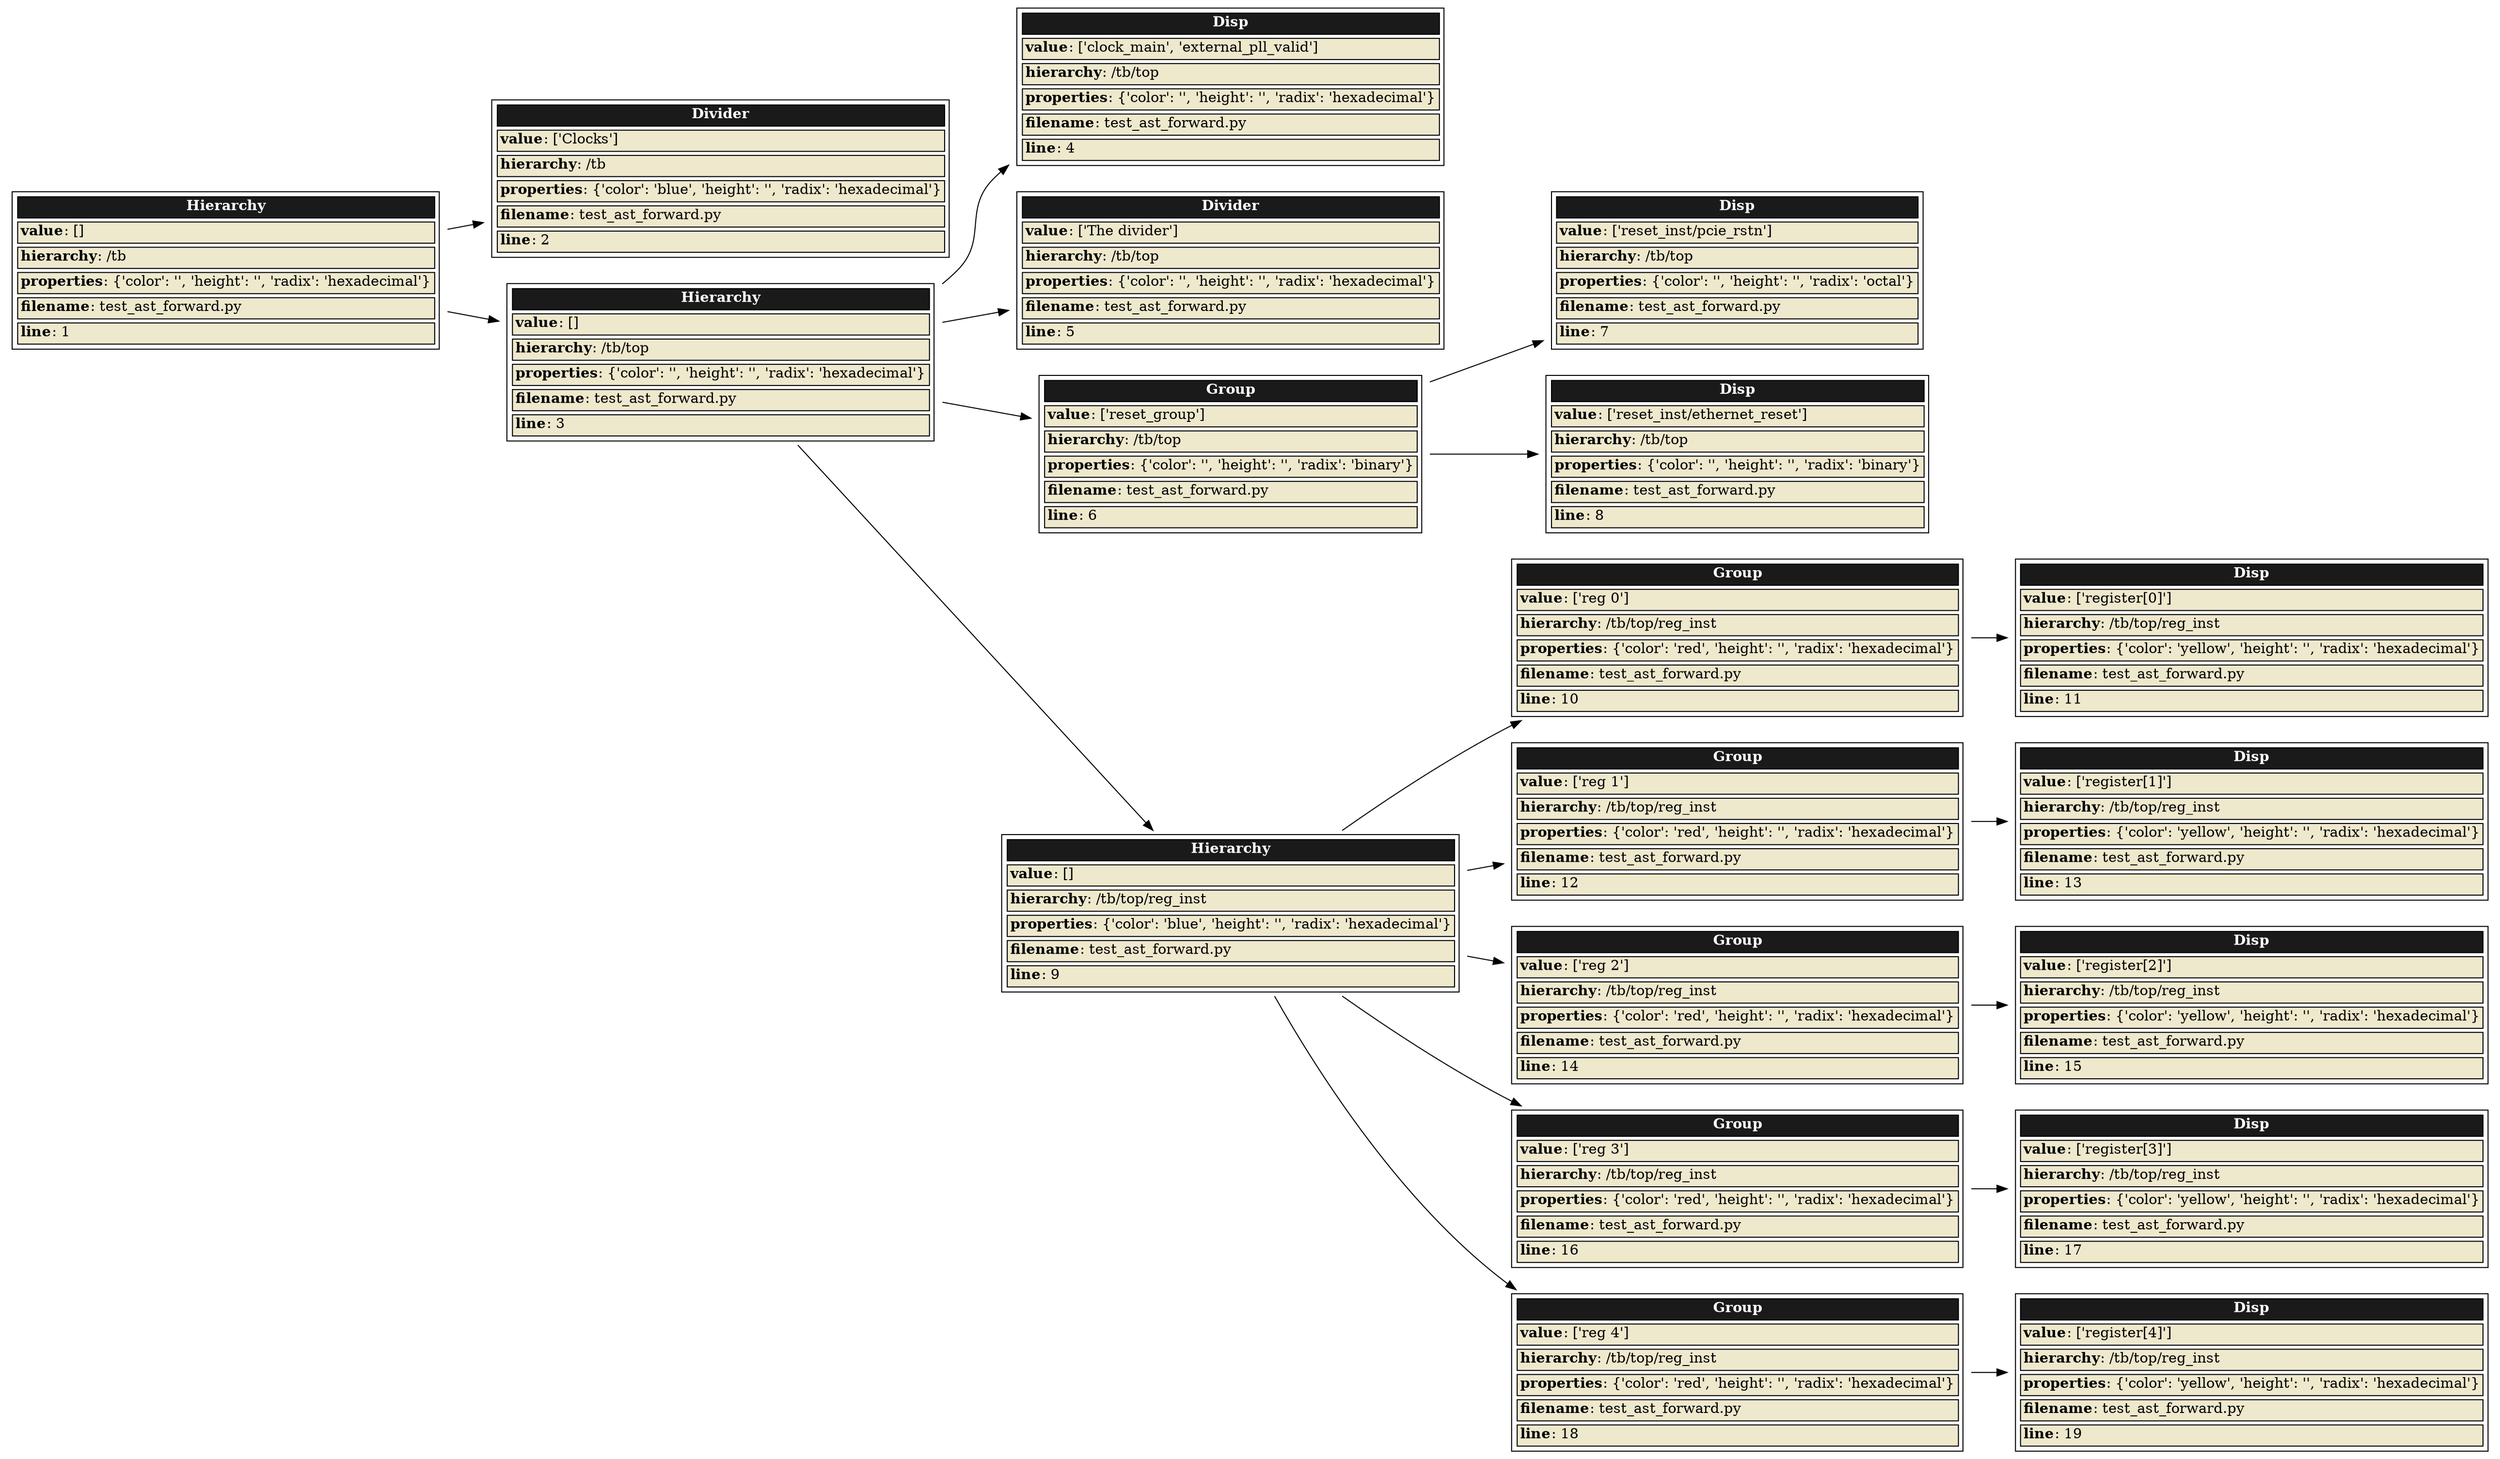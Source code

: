digraph G {
    rankdir=LR;
    node [shape=plaintext];
    n0 [label=< <TABLE BORDER="1" CELLBORDER="1" CELLSPACING="4">
        <TR><TD BGCOLOR="gray10"><FONT COLOR="white"><b>Hierarchy</b></FONT></TD></TR>
        <TR><TD BGCOLOR="cornsilk2" ALIGN="LEFT"><b>value</b>: []</TD></TR>
        <TR><TD BGCOLOR="cornsilk2" ALIGN="LEFT"><b>hierarchy</b>: /tb</TD></TR>
        <TR><TD BGCOLOR="cornsilk2" ALIGN="LEFT"><b>properties</b>: {'color': '', 'height': '', 'radix': 'hexadecimal'}</TD></TR>
        <TR><TD BGCOLOR="cornsilk2" ALIGN="LEFT"><b>filename</b>: test_ast_forward.py</TD></TR>
        <TR><TD BGCOLOR="cornsilk2" ALIGN="LEFT"><b>line</b>: 1</TD></TR></TABLE> >];
    n1 [label=< <TABLE BORDER="1" CELLBORDER="1" CELLSPACING="4">
        <TR><TD BGCOLOR="gray10"><FONT COLOR="white"><b>Divider</b></FONT></TD></TR>
        <TR><TD BGCOLOR="cornsilk2" ALIGN="LEFT"><b>value</b>: ['Clocks']</TD></TR>
        <TR><TD BGCOLOR="cornsilk2" ALIGN="LEFT"><b>hierarchy</b>: /tb</TD></TR>
        <TR><TD BGCOLOR="cornsilk2" ALIGN="LEFT"><b>properties</b>: {'color': 'blue', 'height': '', 'radix': 'hexadecimal'}</TD></TR>
        <TR><TD BGCOLOR="cornsilk2" ALIGN="LEFT"><b>filename</b>: test_ast_forward.py</TD></TR>
        <TR><TD BGCOLOR="cornsilk2" ALIGN="LEFT"><b>line</b>: 2</TD></TR></TABLE> >];
    n0 -> n1;
    n2 [label=< <TABLE BORDER="1" CELLBORDER="1" CELLSPACING="4">
        <TR><TD BGCOLOR="gray10"><FONT COLOR="white"><b>Hierarchy</b></FONT></TD></TR>
        <TR><TD BGCOLOR="cornsilk2" ALIGN="LEFT"><b>value</b>: []</TD></TR>
        <TR><TD BGCOLOR="cornsilk2" ALIGN="LEFT"><b>hierarchy</b>: /tb/top</TD></TR>
        <TR><TD BGCOLOR="cornsilk2" ALIGN="LEFT"><b>properties</b>: {'color': '', 'height': '', 'radix': 'hexadecimal'}</TD></TR>
        <TR><TD BGCOLOR="cornsilk2" ALIGN="LEFT"><b>filename</b>: test_ast_forward.py</TD></TR>
        <TR><TD BGCOLOR="cornsilk2" ALIGN="LEFT"><b>line</b>: 3</TD></TR></TABLE> >];
    n3 [label=< <TABLE BORDER="1" CELLBORDER="1" CELLSPACING="4">
        <TR><TD BGCOLOR="gray10"><FONT COLOR="white"><b>Disp</b></FONT></TD></TR>
        <TR><TD BGCOLOR="cornsilk2" ALIGN="LEFT"><b>value</b>: ['clock_main', 'external_pll_valid']</TD></TR>
        <TR><TD BGCOLOR="cornsilk2" ALIGN="LEFT"><b>hierarchy</b>: /tb/top</TD></TR>
        <TR><TD BGCOLOR="cornsilk2" ALIGN="LEFT"><b>properties</b>: {'color': '', 'height': '', 'radix': 'hexadecimal'}</TD></TR>
        <TR><TD BGCOLOR="cornsilk2" ALIGN="LEFT"><b>filename</b>: test_ast_forward.py</TD></TR>
        <TR><TD BGCOLOR="cornsilk2" ALIGN="LEFT"><b>line</b>: 4</TD></TR></TABLE> >];
    n2 -> n3;
    n4 [label=< <TABLE BORDER="1" CELLBORDER="1" CELLSPACING="4">
        <TR><TD BGCOLOR="gray10"><FONT COLOR="white"><b>Divider</b></FONT></TD></TR>
        <TR><TD BGCOLOR="cornsilk2" ALIGN="LEFT"><b>value</b>: ['The divider']</TD></TR>
        <TR><TD BGCOLOR="cornsilk2" ALIGN="LEFT"><b>hierarchy</b>: /tb/top</TD></TR>
        <TR><TD BGCOLOR="cornsilk2" ALIGN="LEFT"><b>properties</b>: {'color': '', 'height': '', 'radix': 'hexadecimal'}</TD></TR>
        <TR><TD BGCOLOR="cornsilk2" ALIGN="LEFT"><b>filename</b>: test_ast_forward.py</TD></TR>
        <TR><TD BGCOLOR="cornsilk2" ALIGN="LEFT"><b>line</b>: 5</TD></TR></TABLE> >];
    n2 -> n4;
    n5 [label=< <TABLE BORDER="1" CELLBORDER="1" CELLSPACING="4">
        <TR><TD BGCOLOR="gray10"><FONT COLOR="white"><b>Group</b></FONT></TD></TR>
        <TR><TD BGCOLOR="cornsilk2" ALIGN="LEFT"><b>value</b>: ['reset_group']</TD></TR>
        <TR><TD BGCOLOR="cornsilk2" ALIGN="LEFT"><b>hierarchy</b>: /tb/top</TD></TR>
        <TR><TD BGCOLOR="cornsilk2" ALIGN="LEFT"><b>properties</b>: {'color': '', 'height': '', 'radix': 'binary'}</TD></TR>
        <TR><TD BGCOLOR="cornsilk2" ALIGN="LEFT"><b>filename</b>: test_ast_forward.py</TD></TR>
        <TR><TD BGCOLOR="cornsilk2" ALIGN="LEFT"><b>line</b>: 6</TD></TR></TABLE> >];
    n6 [label=< <TABLE BORDER="1" CELLBORDER="1" CELLSPACING="4">
        <TR><TD BGCOLOR="gray10"><FONT COLOR="white"><b>Disp</b></FONT></TD></TR>
        <TR><TD BGCOLOR="cornsilk2" ALIGN="LEFT"><b>value</b>: ['reset_inst/pcie_rstn']</TD></TR>
        <TR><TD BGCOLOR="cornsilk2" ALIGN="LEFT"><b>hierarchy</b>: /tb/top</TD></TR>
        <TR><TD BGCOLOR="cornsilk2" ALIGN="LEFT"><b>properties</b>: {'color': '', 'height': '', 'radix': 'octal'}</TD></TR>
        <TR><TD BGCOLOR="cornsilk2" ALIGN="LEFT"><b>filename</b>: test_ast_forward.py</TD></TR>
        <TR><TD BGCOLOR="cornsilk2" ALIGN="LEFT"><b>line</b>: 7</TD></TR></TABLE> >];
    n5 -> n6;
    n7 [label=< <TABLE BORDER="1" CELLBORDER="1" CELLSPACING="4">
        <TR><TD BGCOLOR="gray10"><FONT COLOR="white"><b>Disp</b></FONT></TD></TR>
        <TR><TD BGCOLOR="cornsilk2" ALIGN="LEFT"><b>value</b>: ['reset_inst/ethernet_reset']</TD></TR>
        <TR><TD BGCOLOR="cornsilk2" ALIGN="LEFT"><b>hierarchy</b>: /tb/top</TD></TR>
        <TR><TD BGCOLOR="cornsilk2" ALIGN="LEFT"><b>properties</b>: {'color': '', 'height': '', 'radix': 'binary'}</TD></TR>
        <TR><TD BGCOLOR="cornsilk2" ALIGN="LEFT"><b>filename</b>: test_ast_forward.py</TD></TR>
        <TR><TD BGCOLOR="cornsilk2" ALIGN="LEFT"><b>line</b>: 8</TD></TR></TABLE> >];
    n5 -> n7;
    n2 -> n5;
    n8 [label=< <TABLE BORDER="1" CELLBORDER="1" CELLSPACING="4">
        <TR><TD BGCOLOR="gray10"><FONT COLOR="white"><b>Hierarchy</b></FONT></TD></TR>
        <TR><TD BGCOLOR="cornsilk2" ALIGN="LEFT"><b>value</b>: []</TD></TR>
        <TR><TD BGCOLOR="cornsilk2" ALIGN="LEFT"><b>hierarchy</b>: /tb/top/reg_inst</TD></TR>
        <TR><TD BGCOLOR="cornsilk2" ALIGN="LEFT"><b>properties</b>: {'color': 'blue', 'height': '', 'radix': 'hexadecimal'}</TD></TR>
        <TR><TD BGCOLOR="cornsilk2" ALIGN="LEFT"><b>filename</b>: test_ast_forward.py</TD></TR>
        <TR><TD BGCOLOR="cornsilk2" ALIGN="LEFT"><b>line</b>: 9</TD></TR></TABLE> >];
    n9 [label=< <TABLE BORDER="1" CELLBORDER="1" CELLSPACING="4">
        <TR><TD BGCOLOR="gray10"><FONT COLOR="white"><b>Group</b></FONT></TD></TR>
        <TR><TD BGCOLOR="cornsilk2" ALIGN="LEFT"><b>value</b>: ['reg 0']</TD></TR>
        <TR><TD BGCOLOR="cornsilk2" ALIGN="LEFT"><b>hierarchy</b>: /tb/top/reg_inst</TD></TR>
        <TR><TD BGCOLOR="cornsilk2" ALIGN="LEFT"><b>properties</b>: {'color': 'red', 'height': '', 'radix': 'hexadecimal'}</TD></TR>
        <TR><TD BGCOLOR="cornsilk2" ALIGN="LEFT"><b>filename</b>: test_ast_forward.py</TD></TR>
        <TR><TD BGCOLOR="cornsilk2" ALIGN="LEFT"><b>line</b>: 10</TD></TR></TABLE> >];
    n10 [label=< <TABLE BORDER="1" CELLBORDER="1" CELLSPACING="4">
        <TR><TD BGCOLOR="gray10"><FONT COLOR="white"><b>Disp</b></FONT></TD></TR>
        <TR><TD BGCOLOR="cornsilk2" ALIGN="LEFT"><b>value</b>: ['register[0]']</TD></TR>
        <TR><TD BGCOLOR="cornsilk2" ALIGN="LEFT"><b>hierarchy</b>: /tb/top/reg_inst</TD></TR>
        <TR><TD BGCOLOR="cornsilk2" ALIGN="LEFT"><b>properties</b>: {'color': 'yellow', 'height': '', 'radix': 'hexadecimal'}</TD></TR>
        <TR><TD BGCOLOR="cornsilk2" ALIGN="LEFT"><b>filename</b>: test_ast_forward.py</TD></TR>
        <TR><TD BGCOLOR="cornsilk2" ALIGN="LEFT"><b>line</b>: 11</TD></TR></TABLE> >];
    n9 -> n10;
    n8 -> n9;
    n11 [label=< <TABLE BORDER="1" CELLBORDER="1" CELLSPACING="4">
        <TR><TD BGCOLOR="gray10"><FONT COLOR="white"><b>Group</b></FONT></TD></TR>
        <TR><TD BGCOLOR="cornsilk2" ALIGN="LEFT"><b>value</b>: ['reg 1']</TD></TR>
        <TR><TD BGCOLOR="cornsilk2" ALIGN="LEFT"><b>hierarchy</b>: /tb/top/reg_inst</TD></TR>
        <TR><TD BGCOLOR="cornsilk2" ALIGN="LEFT"><b>properties</b>: {'color': 'red', 'height': '', 'radix': 'hexadecimal'}</TD></TR>
        <TR><TD BGCOLOR="cornsilk2" ALIGN="LEFT"><b>filename</b>: test_ast_forward.py</TD></TR>
        <TR><TD BGCOLOR="cornsilk2" ALIGN="LEFT"><b>line</b>: 12</TD></TR></TABLE> >];
    n12 [label=< <TABLE BORDER="1" CELLBORDER="1" CELLSPACING="4">
        <TR><TD BGCOLOR="gray10"><FONT COLOR="white"><b>Disp</b></FONT></TD></TR>
        <TR><TD BGCOLOR="cornsilk2" ALIGN="LEFT"><b>value</b>: ['register[1]']</TD></TR>
        <TR><TD BGCOLOR="cornsilk2" ALIGN="LEFT"><b>hierarchy</b>: /tb/top/reg_inst</TD></TR>
        <TR><TD BGCOLOR="cornsilk2" ALIGN="LEFT"><b>properties</b>: {'color': 'yellow', 'height': '', 'radix': 'hexadecimal'}</TD></TR>
        <TR><TD BGCOLOR="cornsilk2" ALIGN="LEFT"><b>filename</b>: test_ast_forward.py</TD></TR>
        <TR><TD BGCOLOR="cornsilk2" ALIGN="LEFT"><b>line</b>: 13</TD></TR></TABLE> >];
    n11 -> n12;
    n8 -> n11;
    n13 [label=< <TABLE BORDER="1" CELLBORDER="1" CELLSPACING="4">
        <TR><TD BGCOLOR="gray10"><FONT COLOR="white"><b>Group</b></FONT></TD></TR>
        <TR><TD BGCOLOR="cornsilk2" ALIGN="LEFT"><b>value</b>: ['reg 2']</TD></TR>
        <TR><TD BGCOLOR="cornsilk2" ALIGN="LEFT"><b>hierarchy</b>: /tb/top/reg_inst</TD></TR>
        <TR><TD BGCOLOR="cornsilk2" ALIGN="LEFT"><b>properties</b>: {'color': 'red', 'height': '', 'radix': 'hexadecimal'}</TD></TR>
        <TR><TD BGCOLOR="cornsilk2" ALIGN="LEFT"><b>filename</b>: test_ast_forward.py</TD></TR>
        <TR><TD BGCOLOR="cornsilk2" ALIGN="LEFT"><b>line</b>: 14</TD></TR></TABLE> >];
    n14 [label=< <TABLE BORDER="1" CELLBORDER="1" CELLSPACING="4">
        <TR><TD BGCOLOR="gray10"><FONT COLOR="white"><b>Disp</b></FONT></TD></TR>
        <TR><TD BGCOLOR="cornsilk2" ALIGN="LEFT"><b>value</b>: ['register[2]']</TD></TR>
        <TR><TD BGCOLOR="cornsilk2" ALIGN="LEFT"><b>hierarchy</b>: /tb/top/reg_inst</TD></TR>
        <TR><TD BGCOLOR="cornsilk2" ALIGN="LEFT"><b>properties</b>: {'color': 'yellow', 'height': '', 'radix': 'hexadecimal'}</TD></TR>
        <TR><TD BGCOLOR="cornsilk2" ALIGN="LEFT"><b>filename</b>: test_ast_forward.py</TD></TR>
        <TR><TD BGCOLOR="cornsilk2" ALIGN="LEFT"><b>line</b>: 15</TD></TR></TABLE> >];
    n13 -> n14;
    n8 -> n13;
    n15 [label=< <TABLE BORDER="1" CELLBORDER="1" CELLSPACING="4">
        <TR><TD BGCOLOR="gray10"><FONT COLOR="white"><b>Group</b></FONT></TD></TR>
        <TR><TD BGCOLOR="cornsilk2" ALIGN="LEFT"><b>value</b>: ['reg 3']</TD></TR>
        <TR><TD BGCOLOR="cornsilk2" ALIGN="LEFT"><b>hierarchy</b>: /tb/top/reg_inst</TD></TR>
        <TR><TD BGCOLOR="cornsilk2" ALIGN="LEFT"><b>properties</b>: {'color': 'red', 'height': '', 'radix': 'hexadecimal'}</TD></TR>
        <TR><TD BGCOLOR="cornsilk2" ALIGN="LEFT"><b>filename</b>: test_ast_forward.py</TD></TR>
        <TR><TD BGCOLOR="cornsilk2" ALIGN="LEFT"><b>line</b>: 16</TD></TR></TABLE> >];
    n16 [label=< <TABLE BORDER="1" CELLBORDER="1" CELLSPACING="4">
        <TR><TD BGCOLOR="gray10"><FONT COLOR="white"><b>Disp</b></FONT></TD></TR>
        <TR><TD BGCOLOR="cornsilk2" ALIGN="LEFT"><b>value</b>: ['register[3]']</TD></TR>
        <TR><TD BGCOLOR="cornsilk2" ALIGN="LEFT"><b>hierarchy</b>: /tb/top/reg_inst</TD></TR>
        <TR><TD BGCOLOR="cornsilk2" ALIGN="LEFT"><b>properties</b>: {'color': 'yellow', 'height': '', 'radix': 'hexadecimal'}</TD></TR>
        <TR><TD BGCOLOR="cornsilk2" ALIGN="LEFT"><b>filename</b>: test_ast_forward.py</TD></TR>
        <TR><TD BGCOLOR="cornsilk2" ALIGN="LEFT"><b>line</b>: 17</TD></TR></TABLE> >];
    n15 -> n16;
    n8 -> n15;
    n17 [label=< <TABLE BORDER="1" CELLBORDER="1" CELLSPACING="4">
        <TR><TD BGCOLOR="gray10"><FONT COLOR="white"><b>Group</b></FONT></TD></TR>
        <TR><TD BGCOLOR="cornsilk2" ALIGN="LEFT"><b>value</b>: ['reg 4']</TD></TR>
        <TR><TD BGCOLOR="cornsilk2" ALIGN="LEFT"><b>hierarchy</b>: /tb/top/reg_inst</TD></TR>
        <TR><TD BGCOLOR="cornsilk2" ALIGN="LEFT"><b>properties</b>: {'color': 'red', 'height': '', 'radix': 'hexadecimal'}</TD></TR>
        <TR><TD BGCOLOR="cornsilk2" ALIGN="LEFT"><b>filename</b>: test_ast_forward.py</TD></TR>
        <TR><TD BGCOLOR="cornsilk2" ALIGN="LEFT"><b>line</b>: 18</TD></TR></TABLE> >];
    n18 [label=< <TABLE BORDER="1" CELLBORDER="1" CELLSPACING="4">
        <TR><TD BGCOLOR="gray10"><FONT COLOR="white"><b>Disp</b></FONT></TD></TR>
        <TR><TD BGCOLOR="cornsilk2" ALIGN="LEFT"><b>value</b>: ['register[4]']</TD></TR>
        <TR><TD BGCOLOR="cornsilk2" ALIGN="LEFT"><b>hierarchy</b>: /tb/top/reg_inst</TD></TR>
        <TR><TD BGCOLOR="cornsilk2" ALIGN="LEFT"><b>properties</b>: {'color': 'yellow', 'height': '', 'radix': 'hexadecimal'}</TD></TR>
        <TR><TD BGCOLOR="cornsilk2" ALIGN="LEFT"><b>filename</b>: test_ast_forward.py</TD></TR>
        <TR><TD BGCOLOR="cornsilk2" ALIGN="LEFT"><b>line</b>: 19</TD></TR></TABLE> >];
    n17 -> n18;
    n8 -> n17;
    n2 -> n8;
    n0 -> n2;
}
